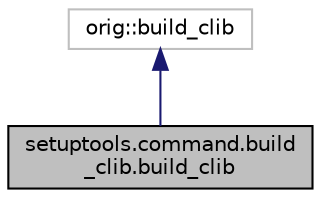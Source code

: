 digraph "setuptools.command.build_clib.build_clib"
{
 // LATEX_PDF_SIZE
  edge [fontname="Helvetica",fontsize="10",labelfontname="Helvetica",labelfontsize="10"];
  node [fontname="Helvetica",fontsize="10",shape=record];
  Node1 [label="setuptools.command.build\l_clib.build_clib",height=0.2,width=0.4,color="black", fillcolor="grey75", style="filled", fontcolor="black",tooltip=" "];
  Node2 -> Node1 [dir="back",color="midnightblue",fontsize="10",style="solid"];
  Node2 [label="orig::build_clib",height=0.2,width=0.4,color="grey75", fillcolor="white", style="filled",tooltip=" "];
}
